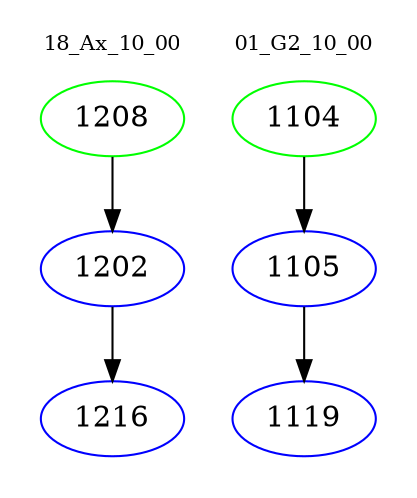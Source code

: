 digraph{
subgraph cluster_0 {
color = white
label = "18_Ax_10_00";
fontsize=10;
T0_1208 [label="1208", color="green"]
T0_1208 -> T0_1202 [color="black"]
T0_1202 [label="1202", color="blue"]
T0_1202 -> T0_1216 [color="black"]
T0_1216 [label="1216", color="blue"]
}
subgraph cluster_1 {
color = white
label = "01_G2_10_00";
fontsize=10;
T1_1104 [label="1104", color="green"]
T1_1104 -> T1_1105 [color="black"]
T1_1105 [label="1105", color="blue"]
T1_1105 -> T1_1119 [color="black"]
T1_1119 [label="1119", color="blue"]
}
}

